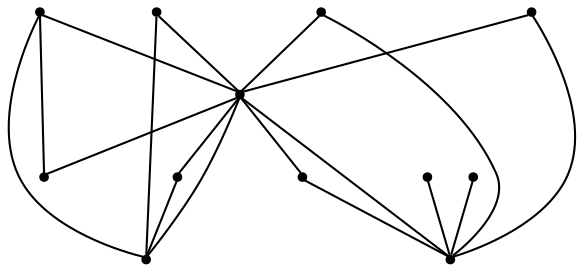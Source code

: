 graph {
  node [shape=point,comment="{\"directed\":false,\"doi\":\"10.1007/978-3-031-49275-4_5\",\"figure\":\"5\"}"]

  v0 [pos="853.073406281855,523.7617967973026"]
  v1 [pos="1202.9416495870469,523.7617967973026"]
  v2 [pos="1246.6777632796648,360.3586076481757"]
  v3 [pos="1028.0054613108757,523.7617967973026"]
  v4 [pos="1159.2096055531615,360.35860764817573"]
  v5 [pos="1071.7415750034936,360.35860764817573"]
  v6 [pos="984.2734808654081,360.3586076481757"]
  v7 [pos="678.1372180056837,523.7617967973026"]
  v8 [pos="896.8053867273226,360.3586076481757"]
  v9 [pos="809.337292589237,360.35860764817573"]
  v10 [pos="721.8691348627339,360.35860764817573"]
  v11 [pos="634.4010407246482,360.35860764817573"]

  v0 -- v1 [id="-1",pos="853.073406281855,523.7617967973026 965.8622175819926,563.2676042544833 1090.1528382869092,563.2676042544833 1202.9416495870469,523.7617967973026"]
  v11 -- v7 [id="-2",pos="634.4010407246482,360.35860764817573 678.1372180056837,523.7617967973026 678.1372180056837,523.7617967973026 678.1372180056837,523.7617967973026"]
  v10 -- v7 [id="-3",pos="721.8691348627339,360.35860764817573 678.1372180056837,523.7617967973026 678.1372180056837,523.7617967973026 678.1372180056837,523.7617967973026"]
  v9 -- v0 [id="-4",pos="809.337292589237,360.35860764817573 853.073406281855,523.7617967973026 853.073406281855,523.7617967973026 853.073406281855,523.7617967973026"]
  v9 -- v7 [id="-5",pos="809.337292589237,360.35860764817573 678.1372180056837,523.7617967973026 678.1372180056837,523.7617967973026 678.1372180056837,523.7617967973026"]
  v0 -- v3 [id="-6",pos="853.073406281855,523.7617967973026 1028.0054613108757,523.7617967973026 1028.0054613108757,523.7617967973026 1028.0054613108757,523.7617967973026"]
  v0 -- v8 [id="-7",pos="853.073406281855,523.7617967973026 896.8053867273226,360.3586076481757 896.8053867273226,360.3586076481757 896.8053867273226,360.3586076481757"]
  v0 -- v7 [id="-8",pos="853.073406281855,523.7617967973026 678.1372180056837,523.7617967973026 678.1372180056837,523.7617967973026 678.1372180056837,523.7617967973026"]
  v0 -- v4 [id="-9",pos="853.073406281855,523.7617967973026 1159.2096055531615,360.35860764817573 1159.2096055531615,360.35860764817573 1159.2096055531615,360.35860764817573"]
  v8 -- v7 [id="-10",pos="896.8053867273226,360.3586076481757 678.1372180056837,523.7617967973026 678.1372180056837,523.7617967973026 678.1372180056837,523.7617967973026"]
  v6 -- v0 [id="-11",pos="984.2734808654081,360.3586076481757 853.073406281855,523.7617967973026 853.073406281855,523.7617967973026 853.073406281855,523.7617967973026"]
  v6 -- v7 [id="-12",pos="984.2734808654081,360.3586076481757 678.1372180056837,523.7617967973026 678.1372180056837,523.7617967973026 678.1372180056837,523.7617967973026"]
  v5 -- v3 [id="-13",pos="1071.7415750034936,360.35860764817573 1028.0054613108757,523.7617967973026 1028.0054613108757,523.7617967973026 1028.0054613108757,523.7617967973026"]
  v5 -- v0 [id="-14",pos="1071.7415750034936,360.35860764817573 853.073406281855,523.7617967973026 853.073406281855,523.7617967973026 853.073406281855,523.7617967973026"]
  v4 -- v3 [id="-15",pos="1159.2096055531615,360.35860764817573 1028.0054613108757,523.7617967973026 1028.0054613108757,523.7617967973026 1028.0054613108757,523.7617967973026"]
  v2 -- v3 [id="-16",pos="1246.6777632796648,360.3586076481757 1028.0054613108757,523.7617967973026 1028.0054613108757,523.7617967973026 1028.0054613108757,523.7617967973026"]
  v2 -- v0 [id="-17",pos="1246.6777632796648,360.3586076481757 853.073406281855,523.7617967973026 853.073406281855,523.7617967973026 853.073406281855,523.7617967973026"]
  v2 -- v1 [id="-18",pos="1246.6777632796648,360.3586076481757 1202.9416495870469,523.7617967973026 1202.9416495870469,523.7617967973026 1202.9416495870469,523.7617967973026"]
}